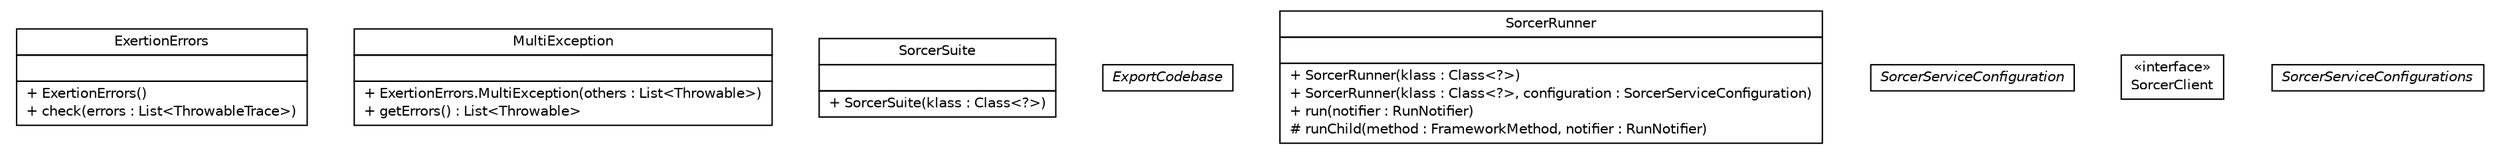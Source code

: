 #!/usr/local/bin/dot
#
# Class diagram 
# Generated by UMLGraph version R5_6 (http://www.umlgraph.org/)
#

digraph G {
	edge [fontname="Helvetica",fontsize=10,labelfontname="Helvetica",labelfontsize=10];
	node [fontname="Helvetica",fontsize=10,shape=plaintext];
	nodesep=0.25;
	ranksep=0.5;
	// sorcer.junit.ExertionErrors
	c52369 [label=<<table title="sorcer.junit.ExertionErrors" border="0" cellborder="1" cellspacing="0" cellpadding="2" port="p" href="./ExertionErrors.html">
		<tr><td><table border="0" cellspacing="0" cellpadding="1">
<tr><td align="center" balign="center"> ExertionErrors </td></tr>
		</table></td></tr>
		<tr><td><table border="0" cellspacing="0" cellpadding="1">
<tr><td align="left" balign="left">  </td></tr>
		</table></td></tr>
		<tr><td><table border="0" cellspacing="0" cellpadding="1">
<tr><td align="left" balign="left"> + ExertionErrors() </td></tr>
<tr><td align="left" balign="left"> + check(errors : List&lt;ThrowableTrace&gt;) </td></tr>
		</table></td></tr>
		</table>>, URL="./ExertionErrors.html", fontname="Helvetica", fontcolor="black", fontsize=10.0];
	// sorcer.junit.ExertionErrors.MultiException
	c52370 [label=<<table title="sorcer.junit.ExertionErrors.MultiException" border="0" cellborder="1" cellspacing="0" cellpadding="2" port="p" href="./ExertionErrors.MultiException.html">
		<tr><td><table border="0" cellspacing="0" cellpadding="1">
<tr><td align="center" balign="center"> MultiException </td></tr>
		</table></td></tr>
		<tr><td><table border="0" cellspacing="0" cellpadding="1">
<tr><td align="left" balign="left">  </td></tr>
		</table></td></tr>
		<tr><td><table border="0" cellspacing="0" cellpadding="1">
<tr><td align="left" balign="left"> + ExertionErrors.MultiException(others : List&lt;Throwable&gt;) </td></tr>
<tr><td align="left" balign="left"> + getErrors() : List&lt;Throwable&gt; </td></tr>
		</table></td></tr>
		</table>>, URL="./ExertionErrors.MultiException.html", fontname="Helvetica", fontcolor="black", fontsize=10.0];
	// sorcer.junit.SorcerSuite
	c52371 [label=<<table title="sorcer.junit.SorcerSuite" border="0" cellborder="1" cellspacing="0" cellpadding="2" port="p" href="./SorcerSuite.html">
		<tr><td><table border="0" cellspacing="0" cellpadding="1">
<tr><td align="center" balign="center"> SorcerSuite </td></tr>
		</table></td></tr>
		<tr><td><table border="0" cellspacing="0" cellpadding="1">
<tr><td align="left" balign="left">  </td></tr>
		</table></td></tr>
		<tr><td><table border="0" cellspacing="0" cellpadding="1">
<tr><td align="left" balign="left"> + SorcerSuite(klass : Class&lt;?&gt;) </td></tr>
		</table></td></tr>
		</table>>, URL="./SorcerSuite.html", fontname="Helvetica", fontcolor="black", fontsize=10.0];
	// sorcer.junit.ExportCodebase
	c52372 [label=<<table title="sorcer.junit.ExportCodebase" border="0" cellborder="1" cellspacing="0" cellpadding="2" port="p" href="./ExportCodebase.html">
		<tr><td><table border="0" cellspacing="0" cellpadding="1">
<tr><td align="center" balign="center"><font face="Helvetica-Oblique"> ExportCodebase </font></td></tr>
		</table></td></tr>
		</table>>, URL="./ExportCodebase.html", fontname="Helvetica", fontcolor="black", fontsize=10.0];
	// sorcer.junit.SorcerRunner
	c52373 [label=<<table title="sorcer.junit.SorcerRunner" border="0" cellborder="1" cellspacing="0" cellpadding="2" port="p" href="./SorcerRunner.html">
		<tr><td><table border="0" cellspacing="0" cellpadding="1">
<tr><td align="center" balign="center"> SorcerRunner </td></tr>
		</table></td></tr>
		<tr><td><table border="0" cellspacing="0" cellpadding="1">
<tr><td align="left" balign="left">  </td></tr>
		</table></td></tr>
		<tr><td><table border="0" cellspacing="0" cellpadding="1">
<tr><td align="left" balign="left"> + SorcerRunner(klass : Class&lt;?&gt;) </td></tr>
<tr><td align="left" balign="left"> + SorcerRunner(klass : Class&lt;?&gt;, configuration : SorcerServiceConfiguration) </td></tr>
<tr><td align="left" balign="left"> + run(notifier : RunNotifier) </td></tr>
<tr><td align="left" balign="left"> # runChild(method : FrameworkMethod, notifier : RunNotifier) </td></tr>
		</table></td></tr>
		</table>>, URL="./SorcerRunner.html", fontname="Helvetica", fontcolor="black", fontsize=10.0];
	// sorcer.junit.SorcerServiceConfiguration
	c52374 [label=<<table title="sorcer.junit.SorcerServiceConfiguration" border="0" cellborder="1" cellspacing="0" cellpadding="2" port="p" href="./SorcerServiceConfiguration.html">
		<tr><td><table border="0" cellspacing="0" cellpadding="1">
<tr><td align="center" balign="center"><font face="Helvetica-Oblique"> SorcerServiceConfiguration </font></td></tr>
		</table></td></tr>
		</table>>, URL="./SorcerServiceConfiguration.html", fontname="Helvetica", fontcolor="black", fontsize=10.0];
	// sorcer.junit.SorcerClient
	c52375 [label=<<table title="sorcer.junit.SorcerClient" border="0" cellborder="1" cellspacing="0" cellpadding="2" port="p" href="./SorcerClient.html">
		<tr><td><table border="0" cellspacing="0" cellpadding="1">
<tr><td align="center" balign="center"> &#171;interface&#187; </td></tr>
<tr><td align="center" balign="center"> SorcerClient </td></tr>
		</table></td></tr>
		</table>>, URL="./SorcerClient.html", fontname="Helvetica", fontcolor="black", fontsize=10.0];
	// sorcer.junit.SorcerServiceConfigurations
	c52376 [label=<<table title="sorcer.junit.SorcerServiceConfigurations" border="0" cellborder="1" cellspacing="0" cellpadding="2" port="p" href="./SorcerServiceConfigurations.html">
		<tr><td><table border="0" cellspacing="0" cellpadding="1">
<tr><td align="center" balign="center"><font face="Helvetica-Oblique"> SorcerServiceConfigurations </font></td></tr>
		</table></td></tr>
		</table>>, URL="./SorcerServiceConfigurations.html", fontname="Helvetica", fontcolor="black", fontsize=10.0];
}

